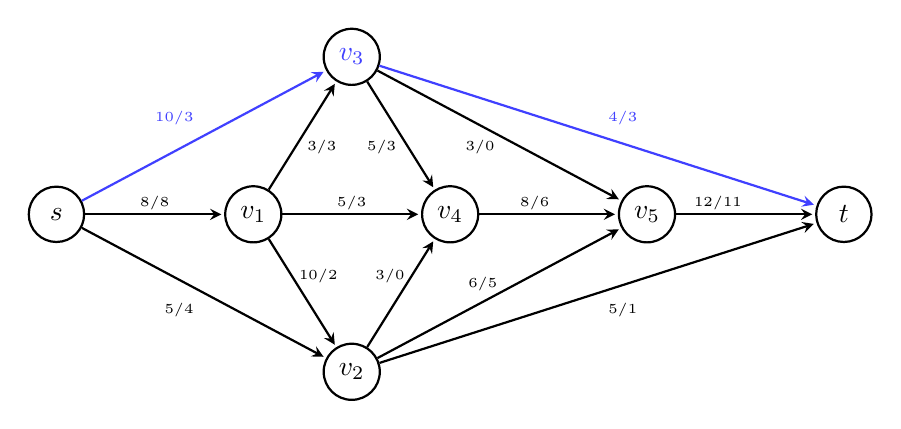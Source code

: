 \begin{tikzpicture}[
->,
>=stealth,
shorten >=1pt,
auto,
thick,
every node/.style={minimum size=0pt, minimum width = 0em, minimum height = 0em, font={\tiny\bfseries}},
vertex/.style={circle,fill=white,draw, minimum width = 3em, minimum height = 3em,
font={\normalsize\bfseries}},
edge/.style={->}
]
	\def\dx{2.5}
	\def\dy{2.0}
	\node [vertex] (s) [] at (0, 0) [minimum size=20pt] {$s$};
	\node [vertex] (v1) [] at (\dx, 0) [minimum size=20pt] {$v_1$};
	\node [vertex] (v2) [] at (\dx*1.5, -\dy) [minimum size=20pt] {$v_2$};
	\node [vertex] (v3) [] at (\dx*1.5, \dy) [minimum size=20pt] {\color{blue!75}$v_3$};
	\node [vertex] (v4) [] at (\dx*2, 0) [minimum size=20pt] {$v_4$};
	\node [vertex] (v5) [] at (\dx*3, 0) [minimum size=20pt] {$v_5$};
	\node [vertex] (t) [] at (\dx*4, 0) [minimum size=20pt] {$t$};
	
	\draw [edge] (s) -- node[xshift=0, yshift=-2pt] {$8/8$} (v1);
	\draw [edge, swap] (s) -- node[xshift=0, yshift=0] {$5/4$} (v2);
	\draw [edge, blue!75] (s) -- node[xshift=0, yshift=0] {$10/3$} (v3);
	
	\draw [edge] (v1) -- node[xshift=-5pt, yshift=0] {$10/2$} (v2);
	\draw [edge, swap] (v1) -- node[xshift=-2pt, yshift=2pt] {$3/3$} (v3);
	\draw [edge] (v1) -- node[xshift=0, yshift=-2pt] {$5/3$} (v4);
	
	\draw [edge] (v2) -- node[xshift=5pt, yshift=0] {$3/0$} (v4);
	\draw [edge] (v2) -- node[xshift=3pt, yshift=-3pt] {$6/5$} (v5);
	\draw [edge, swap] (v2) -- node {$5/1$} (t);
	
	\draw [edge, swap] (v3) -- node[xshift=2pt, yshift=2pt] {$5/3$} (v4);
	\draw [edge, swap] (v3) -- node[xshift=2pt, yshift=2pt] {$3/0$} (v5);
	\draw [edge, blue!75] (v3) -- node[xshift=0, yshift=0] {$4/3$} (t);
	
	\draw [edge] (v4) -- node[xshift=-5pt, yshift=-2pt] {$8/6$} (v5);
	\draw [edge] (v5) -- node[xshift=-10pt, yshift=-2pt] {$12/11$} (t);
\end{tikzpicture}